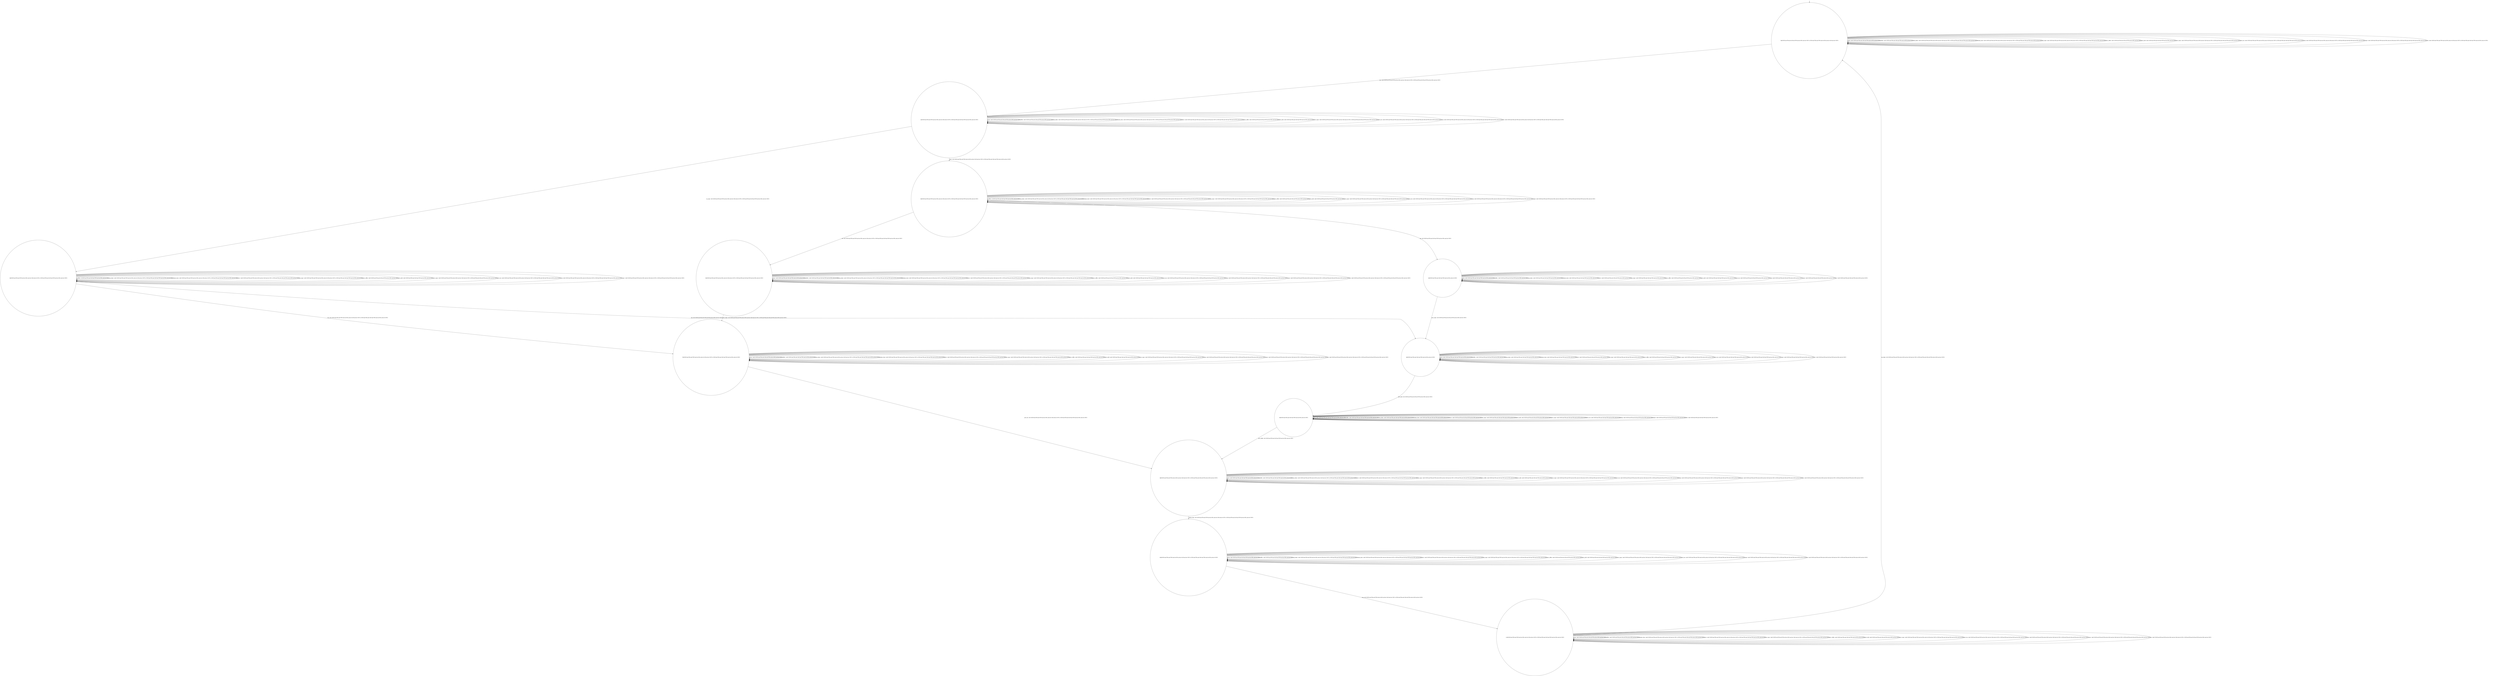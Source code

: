 digraph g {
	edge [lblstyle="above, sloped"];
	s0 [shape="circle" label="0@[((EUR and TEA and CAP and TON and not DOL and not COF) or (EUR and TEA and TON and not DOL and not CAP and not COF))]"];
	s1 [shape="circle" label="1@[((EUR and TEA and TON and not DOL and not CAP and not COF) or (EUR and TEA and CAP and TON and not DOL and not COF))]"];
	s2 [shape="circle" label="2@[((EUR and TEA and TON and not DOL and not CAP and not COF) or (EUR and TEA and CAP and TON and not DOL and not COF))]"];
	s3 [shape="circle" label="3@[((EUR and TEA and TON and not DOL and not CAP and not COF) or (EUR and TEA and CAP and TON and not DOL and not COF))]"];
	s4 [shape="circle" label="4@[((EUR and TEA and CAP and TON and not DOL and not COF))]"];
	s5 [shape="circle" label="5@[((EUR and TEA and TON and not DOL and not CAP and not COF) or (EUR and TEA and CAP and TON and not DOL and not COF))]"];
	s6 [shape="circle" label="6@[((EUR and TEA and CAP and TON and not DOL and not COF))]"];
	s7 [shape="circle" label="7@[((EUR and TEA and TON and not DOL and not CAP and not COF) or (EUR and TEA and CAP and TON and not DOL and not COF))]"];
	s8 [shape="circle" label="8@[((EUR and TEA and TON and not DOL and not CAP and not COF) or (EUR and TEA and CAP and TON and not DOL and not COF))]"];
	s9 [shape="circle" label="9@[((EUR and TEA and CAP and TON and not DOL and not COF))]"];
	s10 [shape="circle" label="10@[((EUR and TEA and TON and not DOL and not CAP and not COF) or (EUR and TEA and CAP and TON and not DOL and not COF))]"];
	s11 [shape="circle" label="11@[((EUR and TEA and TON and not DOL and not CAP and not COF) or (EUR and TEA and CAP and TON and not DOL and not COF))]"];
	s0 -> s0 [label="cap / nok() [((EUR and TEA and CAP and TON and not DOL and not COF))]"];
	s0 -> s0 [label="coffee / nok() [((EUR and TEA and CAP and TON and not DOL and not COF))]"];
	s0 -> s0 [label="cup_taken / nok() [((EUR and TEA and TON and not DOL and not CAP and not COF) or (EUR and TEA and CAP and TON and not DOL and not COF))]"];
	s0 -> s0 [label="display_done / nok() [((EUR and TEA and TON and not DOL and not CAP and not COF) or (EUR and TEA and CAP and TON and not DOL and not COF))]"];
	s0 -> s1 [label="euro / ok() [((EUR and TEA and TON and not DOL and not CAP and not COF) or (EUR and TEA and CAP and TON and not DOL and not COF))]"];
	s0 -> s0 [label="no_sugar / nok() [((EUR and TEA and TON and not DOL and not CAP and not COF) or (EUR and TEA and CAP and TON and not DOL and not COF))]"];
	s0 -> s0 [label="pour_coffee / nok() [((EUR and TEA and CAP and TON and not DOL and not COF))]"];
	s0 -> s0 [label="pour_milk / nok() [((EUR and TEA and CAP and TON and not DOL and not COF))]"];
	s0 -> s0 [label="pour_sugar / nok() [((EUR and TEA and TON and not DOL and not CAP and not COF) or (EUR and TEA and CAP and TON and not DOL and not COF))]"];
	s0 -> s0 [label="pour_tea / nok() [((EUR and TEA and TON and not DOL and not CAP and not COF) or (EUR and TEA and CAP and TON and not DOL and not COF))]"];
	s0 -> s0 [label="ring / nok() [((EUR and TEA and TON and not DOL and not CAP and not COF) or (EUR and TEA and CAP and TON and not DOL and not COF))]"];
	s0 -> s0 [label="sugar / nok() [((EUR and TEA and TON and not DOL and not CAP and not COF) or (EUR and TEA and CAP and TON and not DOL and not COF))]"];
	s0 -> s0 [label="tea / nok() [((EUR and TEA and TON and not DOL and not CAP and not COF) or (EUR and TEA and CAP and TON and not DOL and not COF))]"];
	s1 -> s1 [label="cap / nok() [((EUR and TEA and CAP and TON and not DOL and not COF))]"];
	s1 -> s1 [label="coffee / nok() [((EUR and TEA and CAP and TON and not DOL and not COF))]"];
	s1 -> s1 [label="cup_taken / nok() [((EUR and TEA and TON and not DOL and not CAP and not COF) or (EUR and TEA and CAP and TON and not DOL and not COF))]"];
	s1 -> s1 [label="display_done / nok() [((EUR and TEA and TON and not DOL and not CAP and not COF) or (EUR and TEA and CAP and TON and not DOL and not COF))]"];
	s1 -> s1 [label="euro / nok() [((EUR and TEA and TON and not DOL and not CAP and not COF) or (EUR and TEA and CAP and TON and not DOL and not COF))]"];
	s1 -> s2 [label="no_sugar / ok() [((EUR and TEA and TON and not DOL and not CAP and not COF) or (EUR and TEA and CAP and TON and not DOL and not COF))]"];
	s1 -> s1 [label="pour_coffee / nok() [((EUR and TEA and CAP and TON and not DOL and not COF))]"];
	s1 -> s1 [label="pour_milk / nok() [((EUR and TEA and CAP and TON and not DOL and not COF))]"];
	s1 -> s1 [label="pour_sugar / nok() [((EUR and TEA and TON and not DOL and not CAP and not COF) or (EUR and TEA and CAP and TON and not DOL and not COF))]"];
	s1 -> s1 [label="pour_tea / nok() [((EUR and TEA and TON and not DOL and not CAP and not COF) or (EUR and TEA and CAP and TON and not DOL and not COF))]"];
	s1 -> s1 [label="ring / nok() [((EUR and TEA and TON and not DOL and not CAP and not COF) or (EUR and TEA and CAP and TON and not DOL and not COF))]"];
	s1 -> s3 [label="sugar / ok() [((EUR and TEA and TON and not DOL and not CAP and not COF) or (EUR and TEA and CAP and TON and not DOL and not COF))]"];
	s1 -> s1 [label="tea / nok() [((EUR and TEA and TON and not DOL and not CAP and not COF) or (EUR and TEA and CAP and TON and not DOL and not COF))]"];
	s2 -> s6 [label="cap / ok() [((EUR and TEA and CAP and TON and not DOL and not COF))]"];
	s2 -> s2 [label="coffee / Ω [((EUR and TEA and CAP and TON and not DOL and not COF))]"];
	s2 -> s2 [label="cup_taken / nok() [((EUR and TEA and TON and not DOL and not CAP and not COF) or (EUR and TEA and CAP and TON and not DOL and not COF))]"];
	s2 -> s2 [label="display_done / nok() [((EUR and TEA and TON and not DOL and not CAP and not COF) or (EUR and TEA and CAP and TON and not DOL and not COF))]"];
	s2 -> s2 [label="euro / nok() [((EUR and TEA and TON and not DOL and not CAP and not COF) or (EUR and TEA and CAP and TON and not DOL and not COF))]"];
	s2 -> s2 [label="no_sugar / nok() [((EUR and TEA and TON and not DOL and not CAP and not COF) or (EUR and TEA and CAP and TON and not DOL and not COF))]"];
	s2 -> s2 [label="pour_coffee / nok() [((EUR and TEA and CAP and TON and not DOL and not COF))]"];
	s2 -> s2 [label="pour_milk / nok() [((EUR and TEA and CAP and TON and not DOL and not COF))]"];
	s2 -> s2 [label="pour_sugar / nok() [((EUR and TEA and TON and not DOL and not CAP and not COF) or (EUR and TEA and CAP and TON and not DOL and not COF))]"];
	s2 -> s2 [label="pour_tea / nok() [((EUR and TEA and TON and not DOL and not CAP and not COF) or (EUR and TEA and CAP and TON and not DOL and not COF))]"];
	s2 -> s2 [label="ring / nok() [((EUR and TEA and TON and not DOL and not CAP and not COF) or (EUR and TEA and CAP and TON and not DOL and not COF))]"];
	s2 -> s2 [label="sugar / void() [((EUR and TEA and TON and not DOL and not CAP and not COF) or (EUR and TEA and CAP and TON and not DOL and not COF))]"];
	s2 -> s7 [label="tea / ok() [((EUR and TEA and TON and not DOL and not CAP and not COF) or (EUR and TEA and CAP and TON and not DOL and not COF))]"];
	s3 -> s4 [label="cap / ok() [((EUR and TEA and CAP and TON and not DOL and not COF))]"];
	s3 -> s3 [label="coffee / Ω [((EUR and TEA and CAP and TON and not DOL and not COF))]"];
	s3 -> s3 [label="cup_taken / nok() [((EUR and TEA and TON and not DOL and not CAP and not COF) or (EUR and TEA and CAP and TON and not DOL and not COF))]"];
	s3 -> s3 [label="display_done / nok() [((EUR and TEA and TON and not DOL and not CAP and not COF) or (EUR and TEA and CAP and TON and not DOL and not COF))]"];
	s3 -> s3 [label="euro / nok() [((EUR and TEA and TON and not DOL and not CAP and not COF) or (EUR and TEA and CAP and TON and not DOL and not COF))]"];
	s3 -> s3 [label="no_sugar / void() [((EUR and TEA and TON and not DOL and not CAP and not COF) or (EUR and TEA and CAP and TON and not DOL and not COF))]"];
	s3 -> s3 [label="pour_coffee / nok() [((EUR and TEA and CAP and TON and not DOL and not COF))]"];
	s3 -> s3 [label="pour_milk / nok() [((EUR and TEA and CAP and TON and not DOL and not COF))]"];
	s3 -> s3 [label="pour_sugar / nok() [((EUR and TEA and TON and not DOL and not CAP and not COF) or (EUR and TEA and CAP and TON and not DOL and not COF))]"];
	s3 -> s3 [label="pour_tea / nok() [((EUR and TEA and TON and not DOL and not CAP and not COF) or (EUR and TEA and CAP and TON and not DOL and not COF))]"];
	s3 -> s3 [label="ring / nok() [((EUR and TEA and TON and not DOL and not CAP and not COF) or (EUR and TEA and CAP and TON and not DOL and not COF))]"];
	s3 -> s3 [label="sugar / nok() [((EUR and TEA and TON and not DOL and not CAP and not COF) or (EUR and TEA and CAP and TON and not DOL and not COF))]"];
	s3 -> s5 [label="tea / ok() [((EUR and TEA and TON and not DOL and not CAP and not COF) or (EUR and TEA and CAP and TON and not DOL and not COF))]"];
	s4 -> s4 [label="cap / nok() [((EUR and TEA and CAP and TON and not DOL and not COF))]"];
	s4 -> s4 [label="coffee / void() [((EUR and TEA and CAP and TON and not DOL and not COF))]"];
	s4 -> s4 [label="cup_taken / nok() [((EUR and TEA and CAP and TON and not DOL and not COF))]"];
	s4 -> s4 [label="display_done / nok() [((EUR and TEA and CAP and TON and not DOL and not COF))]"];
	s4 -> s4 [label="euro / nok() [((EUR and TEA and CAP and TON and not DOL and not COF))]"];
	s4 -> s4 [label="no_sugar / nok() [((EUR and TEA and CAP and TON and not DOL and not COF))]"];
	s4 -> s4 [label="pour_coffee / nok() [((EUR and TEA and CAP and TON and not DOL and not COF))]"];
	s4 -> s4 [label="pour_milk / nok() [((EUR and TEA and CAP and TON and not DOL and not COF))]"];
	s4 -> s6 [label="pour_sugar / ok() [((EUR and TEA and CAP and TON and not DOL and not COF))]"];
	s4 -> s4 [label="pour_tea / nok() [((EUR and TEA and CAP and TON and not DOL and not COF))]"];
	s4 -> s4 [label="ring / nok() [((EUR and TEA and CAP and TON and not DOL and not COF))]"];
	s4 -> s4 [label="sugar / nok() [((EUR and TEA and CAP and TON and not DOL and not COF))]"];
	s4 -> s4 [label="tea / void() [((EUR and TEA and CAP and TON and not DOL and not COF))]"];
	s5 -> s5 [label="cap / void() [((EUR and TEA and CAP and TON and not DOL and not COF))]"];
	s5 -> s5 [label="coffee / void() [((EUR and TEA and CAP and TON and not DOL and not COF))]"];
	s5 -> s5 [label="cup_taken / nok() [((EUR and TEA and TON and not DOL and not CAP and not COF) or (EUR and TEA and CAP and TON and not DOL and not COF))]"];
	s5 -> s5 [label="display_done / nok() [((EUR and TEA and TON and not DOL and not CAP and not COF) or (EUR and TEA and CAP and TON and not DOL and not COF))]"];
	s5 -> s5 [label="euro / nok() [((EUR and TEA and TON and not DOL and not CAP and not COF) or (EUR and TEA and CAP and TON and not DOL and not COF))]"];
	s5 -> s5 [label="no_sugar / nok() [((EUR and TEA and TON and not DOL and not CAP and not COF) or (EUR and TEA and CAP and TON and not DOL and not COF))]"];
	s5 -> s5 [label="pour_coffee / nok() [((EUR and TEA and CAP and TON and not DOL and not COF))]"];
	s5 -> s5 [label="pour_milk / nok() [((EUR and TEA and CAP and TON and not DOL and not COF))]"];
	s5 -> s7 [label="pour_sugar / ok() [((EUR and TEA and TON and not DOL and not CAP and not COF) or (EUR and TEA and CAP and TON and not DOL and not COF))]"];
	s5 -> s5 [label="pour_tea / nok() [((EUR and TEA and TON and not DOL and not CAP and not COF) or (EUR and TEA and CAP and TON and not DOL and not COF))]"];
	s5 -> s5 [label="ring / nok() [((EUR and TEA and TON and not DOL and not CAP and not COF) or (EUR and TEA and CAP and TON and not DOL and not COF))]"];
	s5 -> s5 [label="sugar / nok() [((EUR and TEA and TON and not DOL and not CAP and not COF) or (EUR and TEA and CAP and TON and not DOL and not COF))]"];
	s5 -> s5 [label="tea / nok() [((EUR and TEA and TON and not DOL and not CAP and not COF) or (EUR and TEA and CAP and TON and not DOL and not COF))]"];
	s6 -> s6 [label="cap / nok() [((EUR and TEA and CAP and TON and not DOL and not COF))]"];
	s6 -> s6 [label="coffee / void() [((EUR and TEA and CAP and TON and not DOL and not COF))]"];
	s6 -> s6 [label="cup_taken / nok() [((EUR and TEA and CAP and TON and not DOL and not COF))]"];
	s6 -> s6 [label="display_done / nok() [((EUR and TEA and CAP and TON and not DOL and not COF))]"];
	s6 -> s6 [label="euro / nok() [((EUR and TEA and CAP and TON and not DOL and not COF))]"];
	s6 -> s6 [label="no_sugar / nok() [((EUR and TEA and CAP and TON and not DOL and not COF))]"];
	s6 -> s6 [label="pour_coffee / nok() [((EUR and TEA and CAP and TON and not DOL and not COF))]"];
	s6 -> s9 [label="pour_milk / ok() [((EUR and TEA and CAP and TON and not DOL and not COF))]"];
	s6 -> s6 [label="pour_sugar / nok() [((EUR and TEA and CAP and TON and not DOL and not COF))]"];
	s6 -> s6 [label="pour_tea / nok() [((EUR and TEA and CAP and TON and not DOL and not COF))]"];
	s6 -> s6 [label="ring / nok() [((EUR and TEA and CAP and TON and not DOL and not COF))]"];
	s6 -> s6 [label="sugar / nok() [((EUR and TEA and CAP and TON and not DOL and not COF))]"];
	s6 -> s6 [label="tea / void() [((EUR and TEA and CAP and TON and not DOL and not COF))]"];
	s7 -> s7 [label="cap / void() [((EUR and TEA and CAP and TON and not DOL and not COF))]"];
	s7 -> s7 [label="coffee / void() [((EUR and TEA and CAP and TON and not DOL and not COF))]"];
	s7 -> s7 [label="cup_taken / nok() [((EUR and TEA and TON and not DOL and not CAP and not COF) or (EUR and TEA and CAP and TON and not DOL and not COF))]"];
	s7 -> s7 [label="display_done / nok() [((EUR and TEA and TON and not DOL and not CAP and not COF) or (EUR and TEA and CAP and TON and not DOL and not COF))]"];
	s7 -> s7 [label="euro / nok() [((EUR and TEA and TON and not DOL and not CAP and not COF) or (EUR and TEA and CAP and TON and not DOL and not COF))]"];
	s7 -> s7 [label="no_sugar / nok() [((EUR and TEA and TON and not DOL and not CAP and not COF) or (EUR and TEA and CAP and TON and not DOL and not COF))]"];
	s7 -> s7 [label="pour_coffee / nok() [((EUR and TEA and CAP and TON and not DOL and not COF))]"];
	s7 -> s7 [label="pour_milk / nok() [((EUR and TEA and CAP and TON and not DOL and not COF))]"];
	s7 -> s7 [label="pour_sugar / nok() [((EUR and TEA and TON and not DOL and not CAP and not COF) or (EUR and TEA and CAP and TON and not DOL and not COF))]"];
	s7 -> s8 [label="pour_tea / ok() [((EUR and TEA and TON and not DOL and not CAP and not COF) or (EUR and TEA and CAP and TON and not DOL and not COF))]"];
	s7 -> s7 [label="ring / nok() [((EUR and TEA and TON and not DOL and not CAP and not COF) or (EUR and TEA and CAP and TON and not DOL and not COF))]"];
	s7 -> s7 [label="sugar / nok() [((EUR and TEA and TON and not DOL and not CAP and not COF) or (EUR and TEA and CAP and TON and not DOL and not COF))]"];
	s7 -> s7 [label="tea / nok() [((EUR and TEA and TON and not DOL and not CAP and not COF) or (EUR and TEA and CAP and TON and not DOL and not COF))]"];
	s8 -> s8 [label="cap / nok() [((EUR and TEA and CAP and TON and not DOL and not COF))]"];
	s8 -> s8 [label="coffee / nok() [((EUR and TEA and CAP and TON and not DOL and not COF))]"];
	s8 -> s8 [label="cup_taken / nok() [((EUR and TEA and TON and not DOL and not CAP and not COF) or (EUR and TEA and CAP and TON and not DOL and not COF))]"];
	s8 -> s10 [label="display_done / ok() [((EUR and TEA and TON and not DOL and not CAP and not COF) or (EUR and TEA and CAP and TON and not DOL and not COF))]"];
	s8 -> s8 [label="euro / nok() [((EUR and TEA and TON and not DOL and not CAP and not COF) or (EUR and TEA and CAP and TON and not DOL and not COF))]"];
	s8 -> s8 [label="no_sugar / nok() [((EUR and TEA and TON and not DOL and not CAP and not COF) or (EUR and TEA and CAP and TON and not DOL and not COF))]"];
	s8 -> s8 [label="pour_coffee / nok() [((EUR and TEA and CAP and TON and not DOL and not COF))]"];
	s8 -> s8 [label="pour_milk / nok() [((EUR and TEA and CAP and TON and not DOL and not COF))]"];
	s8 -> s8 [label="pour_sugar / nok() [((EUR and TEA and TON and not DOL and not CAP and not COF) or (EUR and TEA and CAP and TON and not DOL and not COF))]"];
	s8 -> s8 [label="pour_tea / nok() [((EUR and TEA and TON and not DOL and not CAP and not COF) or (EUR and TEA and CAP and TON and not DOL and not COF))]"];
	s8 -> s8 [label="ring / nok() [((EUR and TEA and TON and not DOL and not CAP and not COF) or (EUR and TEA and CAP and TON and not DOL and not COF))]"];
	s8 -> s8 [label="sugar / nok() [((EUR and TEA and TON and not DOL and not CAP and not COF) or (EUR and TEA and CAP and TON and not DOL and not COF))]"];
	s8 -> s8 [label="tea / nok() [((EUR and TEA and TON and not DOL and not CAP and not COF) or (EUR and TEA and CAP and TON and not DOL and not COF))]"];
	s9 -> s9 [label="cap / nok() [((EUR and TEA and CAP and TON and not DOL and not COF))]"];
	s9 -> s9 [label="coffee / nok() [((EUR and TEA and CAP and TON and not DOL and not COF))]"];
	s9 -> s9 [label="cup_taken / nok() [((EUR and TEA and CAP and TON and not DOL and not COF))]"];
	s9 -> s9 [label="display_done / nok() [((EUR and TEA and CAP and TON and not DOL and not COF))]"];
	s9 -> s9 [label="euro / nok() [((EUR and TEA and CAP and TON and not DOL and not COF))]"];
	s9 -> s9 [label="no_sugar / nok() [((EUR and TEA and CAP and TON and not DOL and not COF))]"];
	s9 -> s8 [label="pour_coffee / ok() [((EUR and TEA and CAP and TON and not DOL and not COF))]"];
	s9 -> s9 [label="pour_milk / nok() [((EUR and TEA and CAP and TON and not DOL and not COF))]"];
	s9 -> s9 [label="pour_sugar / nok() [((EUR and TEA and CAP and TON and not DOL and not COF))]"];
	s9 -> s9 [label="pour_tea / nok() [((EUR and TEA and CAP and TON and not DOL and not COF))]"];
	s9 -> s9 [label="ring / nok() [((EUR and TEA and CAP and TON and not DOL and not COF))]"];
	s9 -> s9 [label="sugar / nok() [((EUR and TEA and CAP and TON and not DOL and not COF))]"];
	s9 -> s9 [label="tea / nok() [((EUR and TEA and CAP and TON and not DOL and not COF))]"];
	s10 -> s10 [label="cap / nok() [((EUR and TEA and CAP and TON and not DOL and not COF))]"];
	s10 -> s10 [label="coffee / nok() [((EUR and TEA and CAP and TON and not DOL and not COF))]"];
	s10 -> s10 [label="cup_taken / nok() [((EUR and TEA and TON and not DOL and not CAP and not COF) or (EUR and TEA and CAP and TON and not DOL and not COF))]"];
	s10 -> s10 [label="display_done / nok() [((EUR and TEA and TON and not DOL and not CAP and not COF) or (EUR and TEA and CAP and TON and not DOL and not COF))]"];
	s10 -> s10 [label="euro / nok() [((EUR and TEA and TON and not DOL and not CAP and not COF) or (EUR and TEA and CAP and TON and not DOL and not COF))]"];
	s10 -> s10 [label="no_sugar / nok() [((EUR and TEA and TON and not DOL and not CAP and not COF) or (EUR and TEA and CAP and TON and not DOL and not COF))]"];
	s10 -> s10 [label="pour_coffee / nok() [((EUR and TEA and CAP and TON and not DOL and not COF))]"];
	s10 -> s10 [label="pour_milk / nok() [((EUR and TEA and CAP and TON and not DOL and not COF))]"];
	s10 -> s10 [label="pour_sugar / nok() [((EUR and TEA and TON and not DOL and not CAP and not COF) or (EUR and TEA and CAP and TON and not DOL and not COF))]"];
	s10 -> s10 [label="pour_tea / nok() [((EUR and TEA and TON and not DOL and not CAP and not COF) or (EUR and TEA and CAP and TON and not DOL and not COF))]"];
	s10 -> s11 [label="ring / ok() [((EUR and TEA and TON and not DOL and not CAP and not COF) or (EUR and TEA and CAP and TON and not DOL and not COF))]"];
	s10 -> s10 [label="sugar / nok() [((EUR and TEA and TON and not DOL and not CAP and not COF) or (EUR and TEA and CAP and TON and not DOL and not COF))]"];
	s10 -> s10 [label="tea / nok() [((EUR and TEA and TON and not DOL and not CAP and not COF) or (EUR and TEA and CAP and TON and not DOL and not COF))]"];
	s11 -> s11 [label="cap / nok() [((EUR and TEA and CAP and TON and not DOL and not COF))]"];
	s11 -> s11 [label="coffee / nok() [((EUR and TEA and CAP and TON and not DOL and not COF))]"];
	s11 -> s0 [label="cup_taken / ok() [((EUR and TEA and TON and not DOL and not CAP and not COF) or (EUR and TEA and CAP and TON and not DOL and not COF))]"];
	s11 -> s11 [label="display_done / nok() [((EUR and TEA and TON and not DOL and not CAP and not COF) or (EUR and TEA and CAP and TON and not DOL and not COF))]"];
	s11 -> s11 [label="euro / nok() [((EUR and TEA and TON and not DOL and not CAP and not COF) or (EUR and TEA and CAP and TON and not DOL and not COF))]"];
	s11 -> s11 [label="no_sugar / nok() [((EUR and TEA and TON and not DOL and not CAP and not COF) or (EUR and TEA and CAP and TON and not DOL and not COF))]"];
	s11 -> s11 [label="pour_coffee / nok() [((EUR and TEA and CAP and TON and not DOL and not COF))]"];
	s11 -> s11 [label="pour_milk / nok() [((EUR and TEA and CAP and TON and not DOL and not COF))]"];
	s11 -> s11 [label="pour_sugar / nok() [((EUR and TEA and TON and not DOL and not CAP and not COF) or (EUR and TEA and CAP and TON and not DOL and not COF))]"];
	s11 -> s11 [label="pour_tea / nok() [((EUR and TEA and TON and not DOL and not CAP and not COF) or (EUR and TEA and CAP and TON and not DOL and not COF))]"];
	s11 -> s11 [label="ring / nok() [((EUR and TEA and TON and not DOL and not CAP and not COF) or (EUR and TEA and CAP and TON and not DOL and not COF))]"];
	s11 -> s11 [label="sugar / nok() [((EUR and TEA and TON and not DOL and not CAP and not COF) or (EUR and TEA and CAP and TON and not DOL and not COF))]"];
	s11 -> s11 [label="tea / nok() [((EUR and TEA and TON and not DOL and not CAP and not COF) or (EUR and TEA and CAP and TON and not DOL and not COF))]"];
	__start0 [label="" shape="none" width="0" height="0"];
	__start0 -> s0;
}